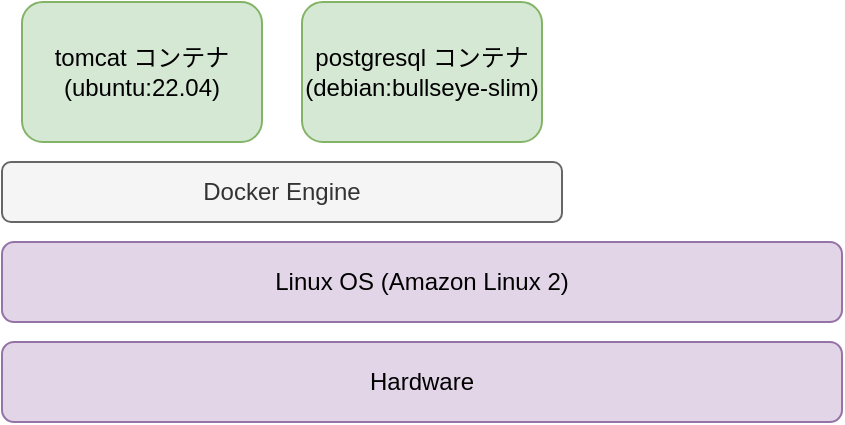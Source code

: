 <mxfile version="19.0.3" type="device"><diagram id="uRLFxJEE-Prlo4KIuU7x" name="Page-1"><mxGraphModel dx="946" dy="672" grid="0" gridSize="10" guides="1" tooltips="1" connect="1" arrows="1" fold="1" page="1" pageScale="1" pageWidth="850" pageHeight="1100" math="0" shadow="0"><root><mxCell id="0"/><mxCell id="1" parent="0"/><mxCell id="uVKO2vrDZOgADGu-Anb4-1" value="Hardware" style="rounded=1;whiteSpace=wrap;html=1;fillColor=#e1d5e7;strokeColor=#9673a6;" vertex="1" parent="1"><mxGeometry x="180" y="520" width="420" height="40" as="geometry"/></mxCell><mxCell id="uVKO2vrDZOgADGu-Anb4-2" value="Linux OS (Amazon Linux 2)" style="rounded=1;whiteSpace=wrap;html=1;fillColor=#e1d5e7;strokeColor=#9673a6;" vertex="1" parent="1"><mxGeometry x="180" y="470" width="420" height="40" as="geometry"/></mxCell><mxCell id="uVKO2vrDZOgADGu-Anb4-3" value="Docker Engine" style="rounded=1;whiteSpace=wrap;html=1;fillColor=#f5f5f5;fontColor=#333333;strokeColor=#666666;" vertex="1" parent="1"><mxGeometry x="180" y="430" width="280" height="30" as="geometry"/></mxCell><mxCell id="uVKO2vrDZOgADGu-Anb4-4" value="tomcat コンテナ&lt;br&gt;(ubuntu:22.04)" style="rounded=1;whiteSpace=wrap;html=1;fillColor=#d5e8d4;strokeColor=#82b366;" vertex="1" parent="1"><mxGeometry x="190" y="350" width="120" height="70" as="geometry"/></mxCell><mxCell id="uVKO2vrDZOgADGu-Anb4-5" value="postgresql コンテナ&lt;br&gt;(debian:bullseye-slim)" style="rounded=1;whiteSpace=wrap;html=1;fillColor=#d5e8d4;strokeColor=#82b366;" vertex="1" parent="1"><mxGeometry x="330" y="350" width="120" height="70" as="geometry"/></mxCell></root></mxGraphModel></diagram></mxfile>